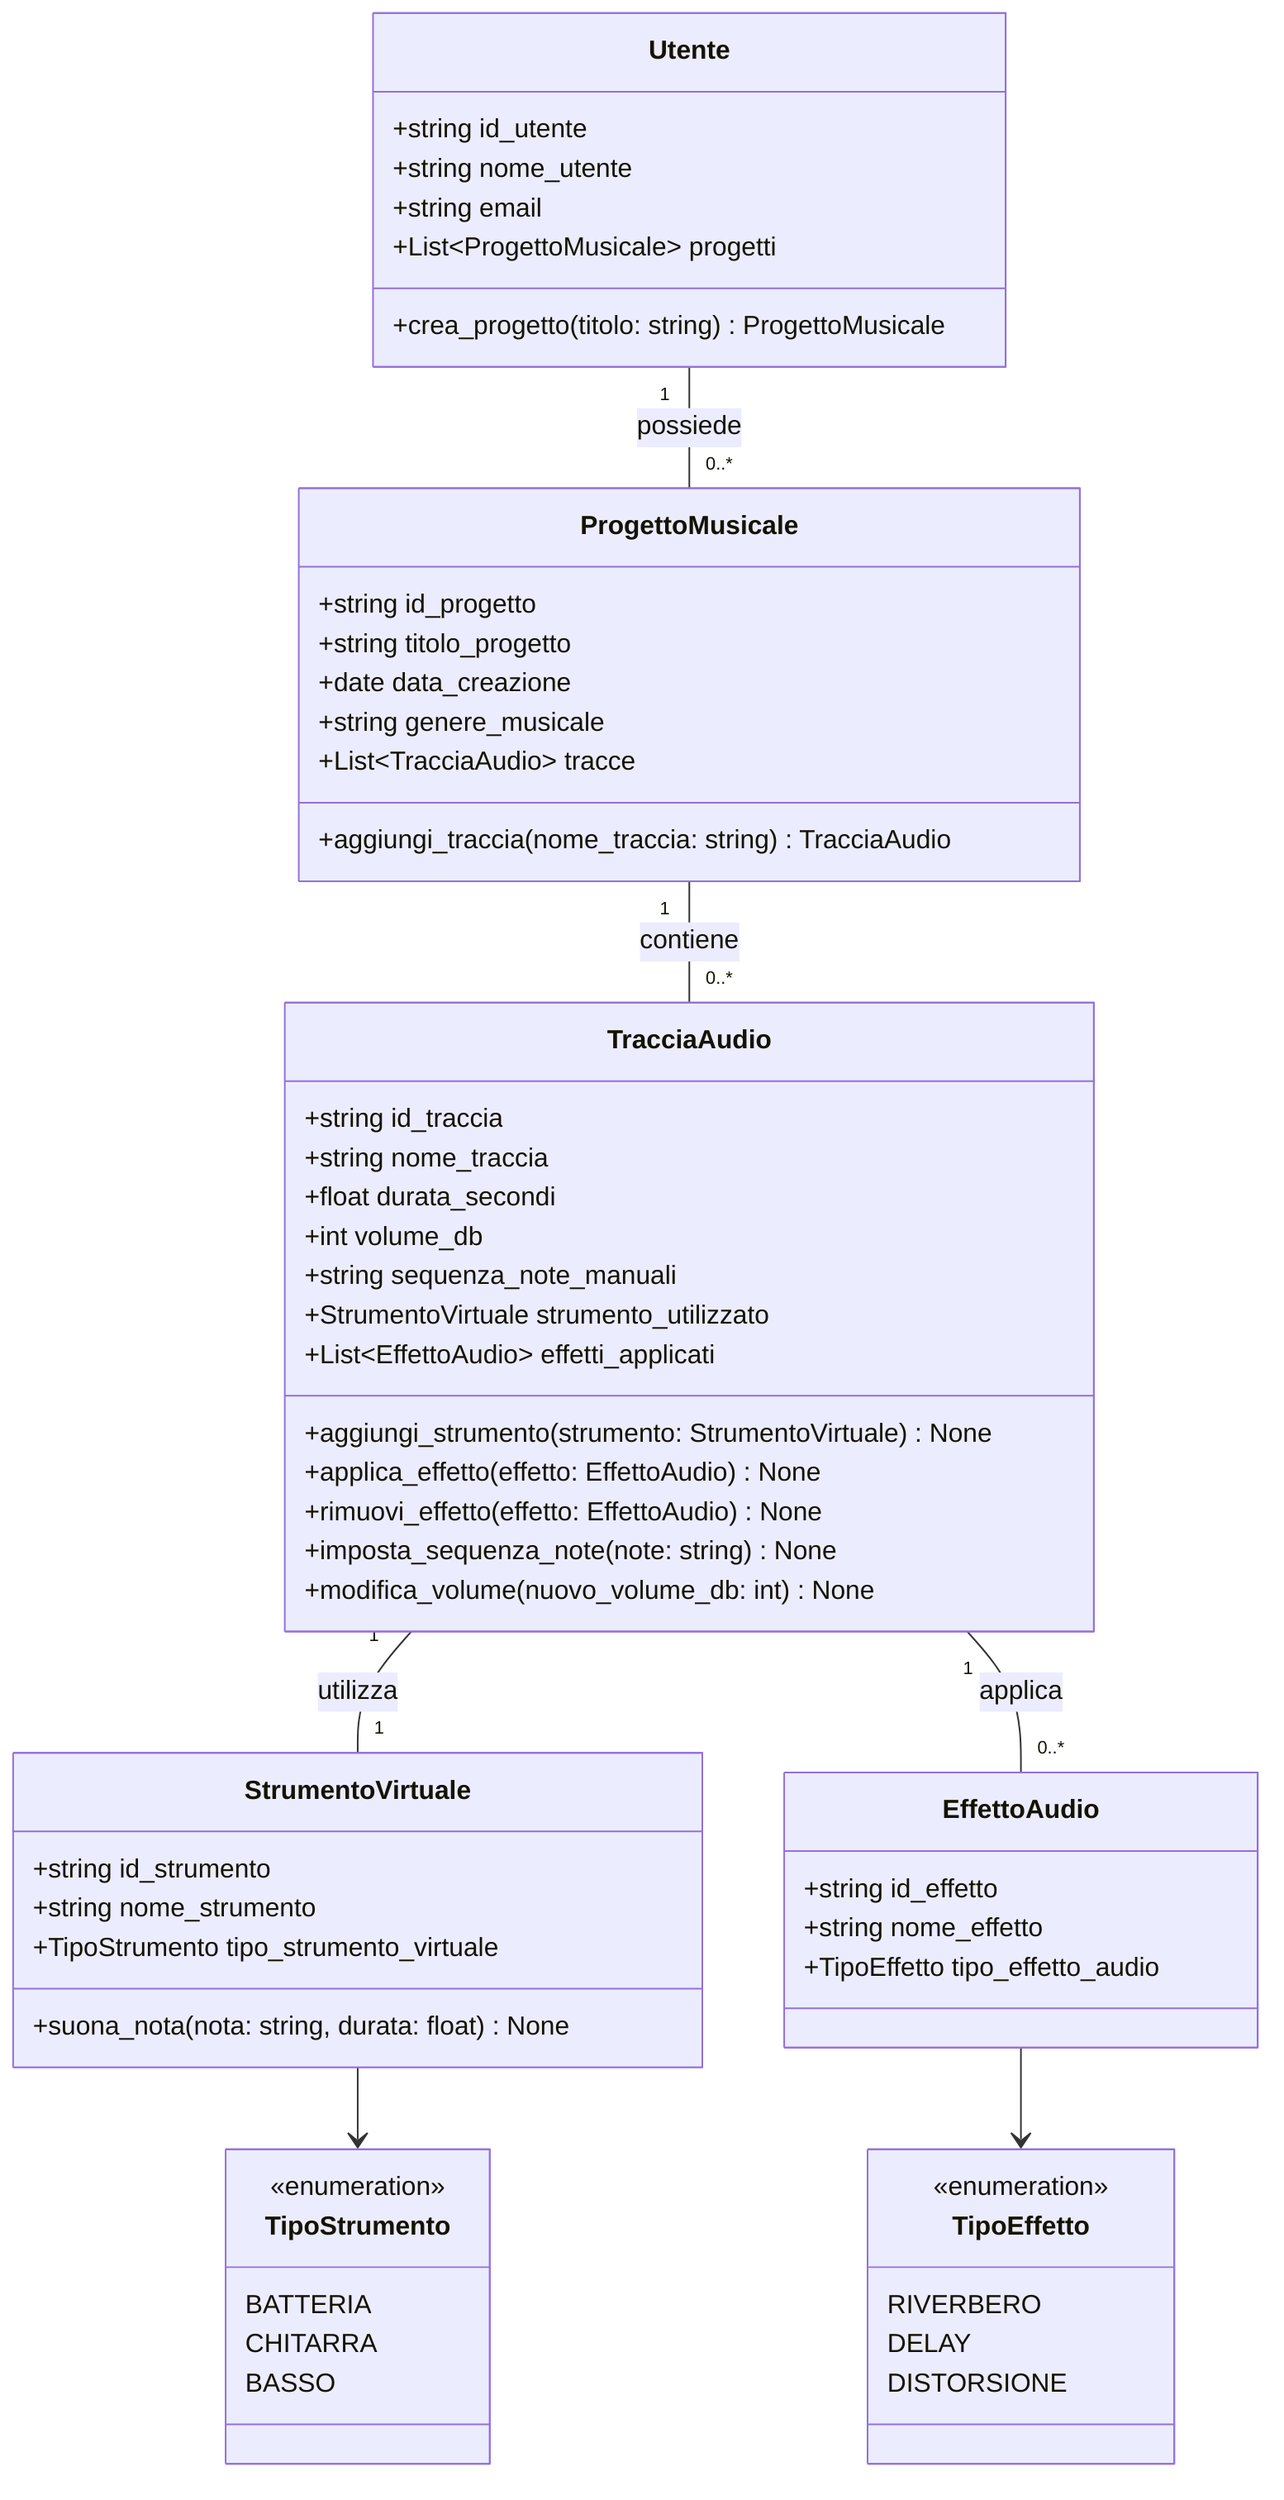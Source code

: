classDiagram
    class Utente {
        +string id_utente
        +string nome_utente
        +string email
        +List~ProgettoMusicale~ progetti
        +crea_progetto(titolo: string) ProgettoMusicale
    }

    class ProgettoMusicale {
        +string id_progetto
        +string titolo_progetto
        +date data_creazione
        +string genere_musicale
        +List~TracciaAudio~ tracce
        +aggiungi_traccia(nome_traccia: string) TracciaAudio
    }

    class TracciaAudio {
        +string id_traccia
        +string nome_traccia
        +float durata_secondi
        +int volume_db
        +string sequenza_note_manuali
        +StrumentoVirtuale strumento_utilizzato
        +List~EffettoAudio~ effetti_applicati
        +aggiungi_strumento(strumento: StrumentoVirtuale) None
        +applica_effetto(effetto: EffettoAudio) None
        +rimuovi_effetto(effetto: EffettoAudio) None
        +imposta_sequenza_note(note: string) None
        +modifica_volume(nuovo_volume_db: int) None
    }

    class StrumentoVirtuale {
        +string id_strumento
        +string nome_strumento
        +TipoStrumento tipo_strumento_virtuale
        +suona_nota(nota: string, durata: float) None
    }

    class EffettoAudio {
        +string id_effetto
        +string nome_effetto
        +TipoEffetto tipo_effetto_audio
    }

    class TipoStrumento {
        <<enumeration>>
        BATTERIA
        CHITARRA
        BASSO
    }

    class TipoEffetto {
        <<enumeration>>
        RIVERBERO
        DELAY
        DISTORSIONE
    }

    Utente "1" -- "0..*" ProgettoMusicale : possiede
    ProgettoMusicale "1" -- "0..*" TracciaAudio : contiene
    TracciaAudio "1" -- "1" StrumentoVirtuale : utilizza
    TracciaAudio "1" -- "0..*" EffettoAudio : applica

    StrumentoVirtuale --> TipoStrumento
    EffettoAudio --> TipoEffetto